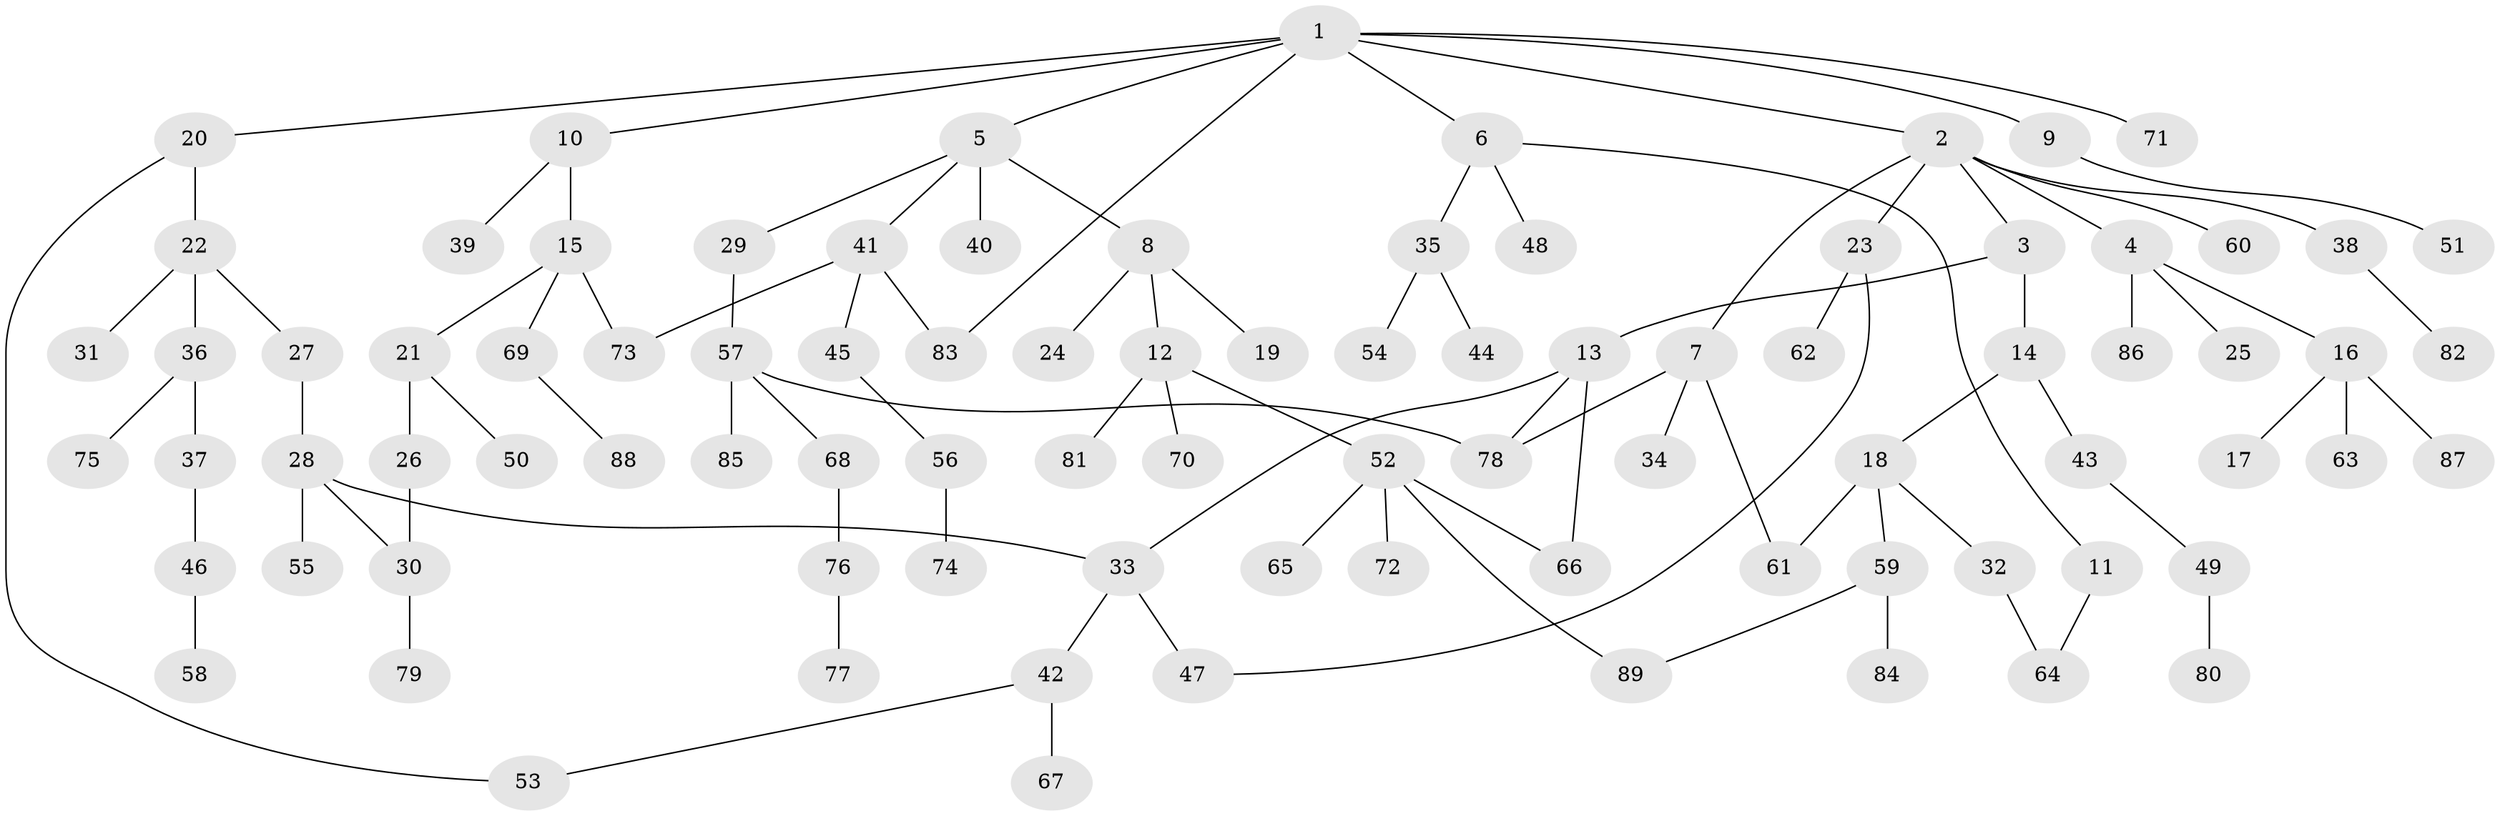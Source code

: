 // Generated by graph-tools (version 1.1) at 2025/25/03/09/25 03:25:34]
// undirected, 89 vertices, 100 edges
graph export_dot {
graph [start="1"]
  node [color=gray90,style=filled];
  1;
  2;
  3;
  4;
  5;
  6;
  7;
  8;
  9;
  10;
  11;
  12;
  13;
  14;
  15;
  16;
  17;
  18;
  19;
  20;
  21;
  22;
  23;
  24;
  25;
  26;
  27;
  28;
  29;
  30;
  31;
  32;
  33;
  34;
  35;
  36;
  37;
  38;
  39;
  40;
  41;
  42;
  43;
  44;
  45;
  46;
  47;
  48;
  49;
  50;
  51;
  52;
  53;
  54;
  55;
  56;
  57;
  58;
  59;
  60;
  61;
  62;
  63;
  64;
  65;
  66;
  67;
  68;
  69;
  70;
  71;
  72;
  73;
  74;
  75;
  76;
  77;
  78;
  79;
  80;
  81;
  82;
  83;
  84;
  85;
  86;
  87;
  88;
  89;
  1 -- 2;
  1 -- 5;
  1 -- 6;
  1 -- 9;
  1 -- 10;
  1 -- 20;
  1 -- 71;
  1 -- 83;
  2 -- 3;
  2 -- 4;
  2 -- 7;
  2 -- 23;
  2 -- 38;
  2 -- 60;
  3 -- 13;
  3 -- 14;
  4 -- 16;
  4 -- 25;
  4 -- 86;
  5 -- 8;
  5 -- 29;
  5 -- 40;
  5 -- 41;
  6 -- 11;
  6 -- 35;
  6 -- 48;
  7 -- 34;
  7 -- 61;
  7 -- 78;
  8 -- 12;
  8 -- 19;
  8 -- 24;
  9 -- 51;
  10 -- 15;
  10 -- 39;
  11 -- 64;
  12 -- 52;
  12 -- 70;
  12 -- 81;
  13 -- 66;
  13 -- 78;
  13 -- 33;
  14 -- 18;
  14 -- 43;
  15 -- 21;
  15 -- 69;
  15 -- 73;
  16 -- 17;
  16 -- 63;
  16 -- 87;
  18 -- 32;
  18 -- 59;
  18 -- 61;
  20 -- 22;
  20 -- 53;
  21 -- 26;
  21 -- 50;
  22 -- 27;
  22 -- 31;
  22 -- 36;
  23 -- 62;
  23 -- 47;
  26 -- 30;
  27 -- 28;
  28 -- 30;
  28 -- 33;
  28 -- 55;
  29 -- 57;
  30 -- 79;
  32 -- 64;
  33 -- 42;
  33 -- 47;
  35 -- 44;
  35 -- 54;
  36 -- 37;
  36 -- 75;
  37 -- 46;
  38 -- 82;
  41 -- 45;
  41 -- 73;
  41 -- 83;
  42 -- 67;
  42 -- 53;
  43 -- 49;
  45 -- 56;
  46 -- 58;
  49 -- 80;
  52 -- 65;
  52 -- 72;
  52 -- 89;
  52 -- 66;
  56 -- 74;
  57 -- 68;
  57 -- 85;
  57 -- 78;
  59 -- 84;
  59 -- 89;
  68 -- 76;
  69 -- 88;
  76 -- 77;
}
